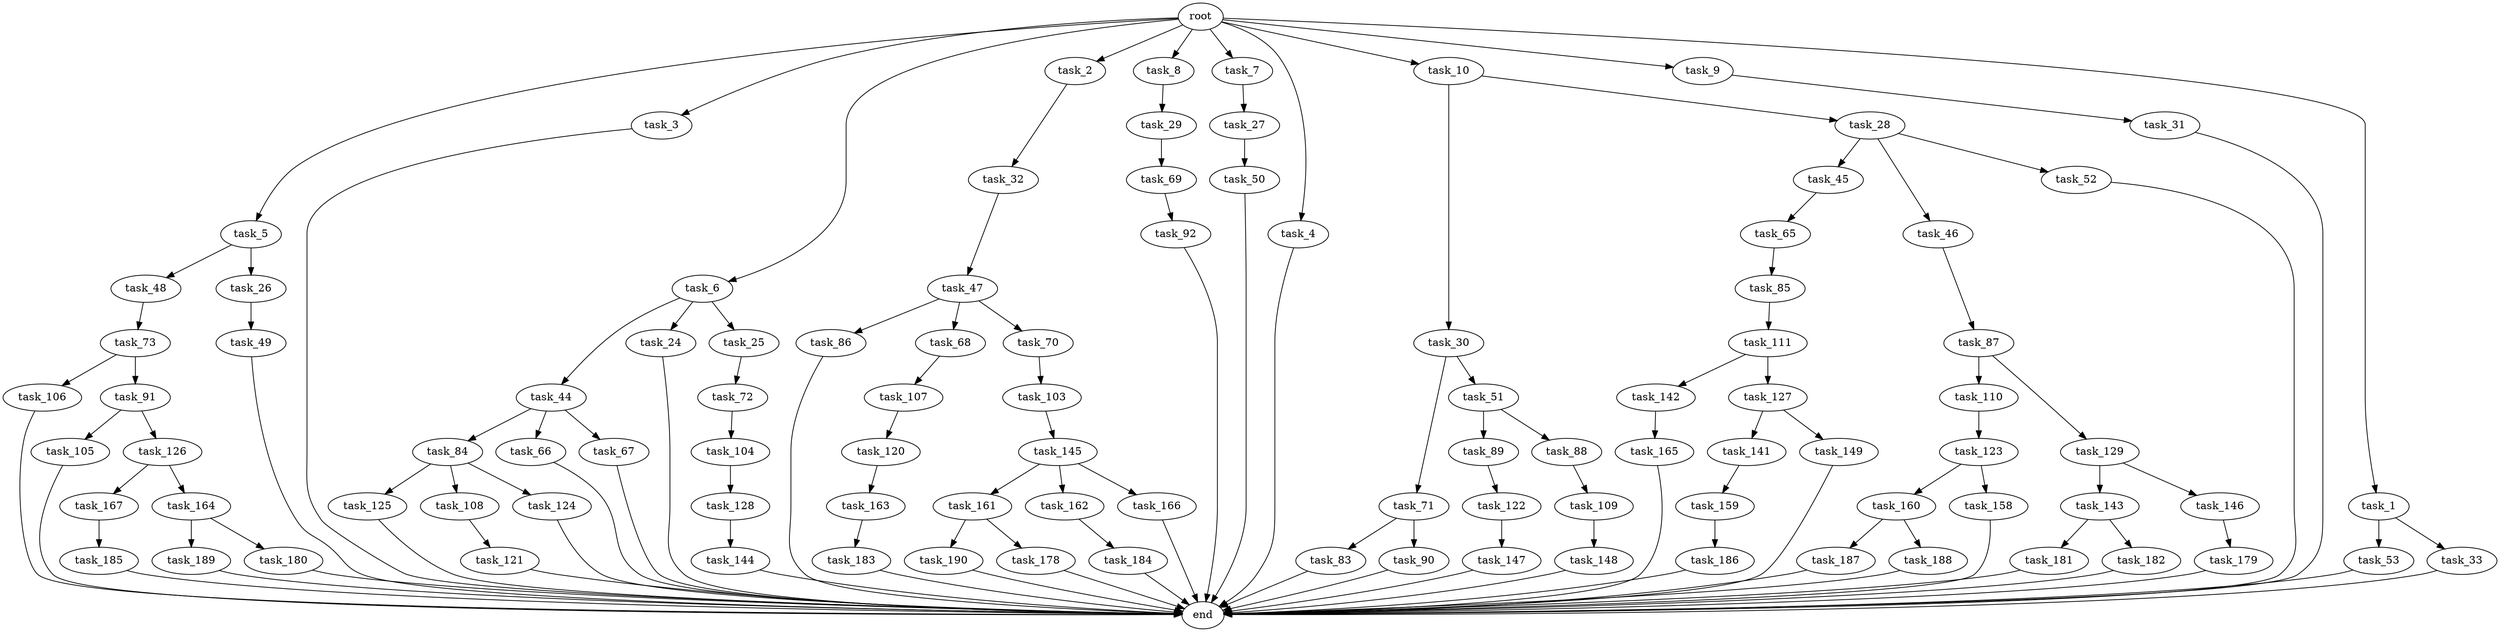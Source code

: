 digraph G {
  task_73 [size="42090679500.800003"];
  task_65 [size="30923764531.200001"];
  task_92 [size="69578470195.199997"];
  task_45 [size="13743895347.200001"];
  task_89 [size="42090679500.800003"];
  task_5 [size="102.400000"];
  task_47 [size="85899345920.000000"];
  task_3 [size="102.400000"];
  task_6 [size="102.400000"];
  task_141 [size="85899345920.000000"];
  task_2 [size="102.400000"];
  task_8 [size="102.400000"];
  task_44 [size="7730941132.800000"];
  task_163 [size="7730941132.800000"];
  task_69 [size="42090679500.800003"];
  task_53 [size="13743895347.200001"];
  task_84 [size="54975581388.800003"];
  task_49 [size="30923764531.200001"];
  task_184 [size="7730941132.800000"];
  task_187 [size="7730941132.800000"];
  task_86 [size="30923764531.200001"];
  task_145 [size="69578470195.199997"];
  task_7 [size="102.400000"];
  task_144 [size="30923764531.200001"];
  task_33 [size="13743895347.200001"];
  task_167 [size="85899345920.000000"];
  task_189 [size="13743895347.200001"];
  task_71 [size="69578470195.199997"];
  task_160 [size="13743895347.200001"];
  task_105 [size="54975581388.800003"];
  task_48 [size="85899345920.000000"];
  task_4 [size="102.400000"];
  task_104 [size="30923764531.200001"];
  task_185 [size="69578470195.199997"];
  task_181 [size="3435973836.800000"];
  task_120 [size="3435973836.800000"];
  task_109 [size="3435973836.800000"];
  task_149 [size="85899345920.000000"];
  task_50 [size="69578470195.199997"];
  task_10 [size="102.400000"];
  task_161 [size="21474836480.000000"];
  task_83 [size="54975581388.800003"];
  task_147 [size="7730941132.800000"];
  task_103 [size="3435973836.800000"];
  task_110 [size="13743895347.200001"];
  task_24 [size="7730941132.800000"];
  task_9 [size="102.400000"];
  task_46 [size="13743895347.200001"];
  task_85 [size="30923764531.200001"];
  task_121 [size="69578470195.199997"];
  task_186 [size="7730941132.800000"];
  task_107 [size="30923764531.200001"];
  task_25 [size="7730941132.800000"];
  task_126 [size="54975581388.800003"];
  task_27 [size="42090679500.800003"];
  task_179 [size="13743895347.200001"];
  end [size="0.000000"];
  task_143 [size="69578470195.199997"];
  task_51 [size="69578470195.199997"];
  task_66 [size="54975581388.800003"];
  task_142 [size="42090679500.800003"];
  root [size="0.000000"];
  task_106 [size="21474836480.000000"];
  task_146 [size="69578470195.199997"];
  task_32 [size="42090679500.800003"];
  task_30 [size="42090679500.800003"];
  task_188 [size="7730941132.800000"];
  task_72 [size="30923764531.200001"];
  task_180 [size="13743895347.200001"];
  task_129 [size="13743895347.200001"];
  task_88 [size="42090679500.800003"];
  task_26 [size="85899345920.000000"];
  task_190 [size="7730941132.800000"];
  task_162 [size="21474836480.000000"];
  task_87 [size="13743895347.200001"];
  task_29 [size="21474836480.000000"];
  task_31 [size="7730941132.800000"];
  task_165 [size="30923764531.200001"];
  task_122 [size="3435973836.800000"];
  task_127 [size="42090679500.800003"];
  task_52 [size="13743895347.200001"];
  task_91 [size="21474836480.000000"];
  task_111 [size="21474836480.000000"];
  task_28 [size="42090679500.800003"];
  task_67 [size="54975581388.800003"];
  task_178 [size="7730941132.800000"];
  task_159 [size="30923764531.200001"];
  task_125 [size="42090679500.800003"];
  task_158 [size="13743895347.200001"];
  task_166 [size="21474836480.000000"];
  task_164 [size="85899345920.000000"];
  task_90 [size="54975581388.800003"];
  task_128 [size="69578470195.199997"];
  task_148 [size="30923764531.200001"];
  task_1 [size="102.400000"];
  task_108 [size="42090679500.800003"];
  task_68 [size="30923764531.200001"];
  task_183 [size="7730941132.800000"];
  task_182 [size="3435973836.800000"];
  task_70 [size="30923764531.200001"];
  task_124 [size="42090679500.800003"];
  task_123 [size="21474836480.000000"];

  task_73 -> task_91 [size="209715200.000000"];
  task_73 -> task_106 [size="209715200.000000"];
  task_65 -> task_85 [size="301989888.000000"];
  task_92 -> end [size="1.000000"];
  task_45 -> task_65 [size="301989888.000000"];
  task_89 -> task_122 [size="33554432.000000"];
  task_5 -> task_26 [size="838860800.000000"];
  task_5 -> task_48 [size="838860800.000000"];
  task_47 -> task_70 [size="301989888.000000"];
  task_47 -> task_68 [size="301989888.000000"];
  task_47 -> task_86 [size="301989888.000000"];
  task_3 -> end [size="1.000000"];
  task_6 -> task_24 [size="75497472.000000"];
  task_6 -> task_44 [size="75497472.000000"];
  task_6 -> task_25 [size="75497472.000000"];
  task_141 -> task_159 [size="301989888.000000"];
  task_2 -> task_32 [size="411041792.000000"];
  task_8 -> task_29 [size="209715200.000000"];
  task_44 -> task_84 [size="536870912.000000"];
  task_44 -> task_66 [size="536870912.000000"];
  task_44 -> task_67 [size="536870912.000000"];
  task_163 -> task_183 [size="75497472.000000"];
  task_69 -> task_92 [size="679477248.000000"];
  task_53 -> end [size="1.000000"];
  task_84 -> task_108 [size="411041792.000000"];
  task_84 -> task_124 [size="411041792.000000"];
  task_84 -> task_125 [size="411041792.000000"];
  task_49 -> end [size="1.000000"];
  task_184 -> end [size="1.000000"];
  task_187 -> end [size="1.000000"];
  task_86 -> end [size="1.000000"];
  task_145 -> task_161 [size="209715200.000000"];
  task_145 -> task_162 [size="209715200.000000"];
  task_145 -> task_166 [size="209715200.000000"];
  task_7 -> task_27 [size="411041792.000000"];
  task_144 -> end [size="1.000000"];
  task_33 -> end [size="1.000000"];
  task_167 -> task_185 [size="679477248.000000"];
  task_189 -> end [size="1.000000"];
  task_71 -> task_83 [size="536870912.000000"];
  task_71 -> task_90 [size="536870912.000000"];
  task_160 -> task_188 [size="75497472.000000"];
  task_160 -> task_187 [size="75497472.000000"];
  task_105 -> end [size="1.000000"];
  task_48 -> task_73 [size="411041792.000000"];
  task_4 -> end [size="1.000000"];
  task_104 -> task_128 [size="679477248.000000"];
  task_185 -> end [size="1.000000"];
  task_181 -> end [size="1.000000"];
  task_120 -> task_163 [size="75497472.000000"];
  task_109 -> task_148 [size="301989888.000000"];
  task_149 -> end [size="1.000000"];
  task_50 -> end [size="1.000000"];
  task_10 -> task_30 [size="411041792.000000"];
  task_10 -> task_28 [size="411041792.000000"];
  task_161 -> task_190 [size="75497472.000000"];
  task_161 -> task_178 [size="75497472.000000"];
  task_83 -> end [size="1.000000"];
  task_147 -> end [size="1.000000"];
  task_103 -> task_145 [size="679477248.000000"];
  task_110 -> task_123 [size="209715200.000000"];
  task_24 -> end [size="1.000000"];
  task_9 -> task_31 [size="75497472.000000"];
  task_46 -> task_87 [size="134217728.000000"];
  task_85 -> task_111 [size="209715200.000000"];
  task_121 -> end [size="1.000000"];
  task_186 -> end [size="1.000000"];
  task_107 -> task_120 [size="33554432.000000"];
  task_25 -> task_72 [size="301989888.000000"];
  task_126 -> task_164 [size="838860800.000000"];
  task_126 -> task_167 [size="838860800.000000"];
  task_27 -> task_50 [size="679477248.000000"];
  task_179 -> end [size="1.000000"];
  task_143 -> task_181 [size="33554432.000000"];
  task_143 -> task_182 [size="33554432.000000"];
  task_51 -> task_88 [size="411041792.000000"];
  task_51 -> task_89 [size="411041792.000000"];
  task_66 -> end [size="1.000000"];
  task_142 -> task_165 [size="301989888.000000"];
  root -> task_8 [size="1.000000"];
  root -> task_9 [size="1.000000"];
  root -> task_3 [size="1.000000"];
  root -> task_7 [size="1.000000"];
  root -> task_6 [size="1.000000"];
  root -> task_1 [size="1.000000"];
  root -> task_10 [size="1.000000"];
  root -> task_5 [size="1.000000"];
  root -> task_2 [size="1.000000"];
  root -> task_4 [size="1.000000"];
  task_106 -> end [size="1.000000"];
  task_146 -> task_179 [size="134217728.000000"];
  task_32 -> task_47 [size="838860800.000000"];
  task_30 -> task_71 [size="679477248.000000"];
  task_30 -> task_51 [size="679477248.000000"];
  task_188 -> end [size="1.000000"];
  task_72 -> task_104 [size="301989888.000000"];
  task_180 -> end [size="1.000000"];
  task_129 -> task_146 [size="679477248.000000"];
  task_129 -> task_143 [size="679477248.000000"];
  task_88 -> task_109 [size="33554432.000000"];
  task_26 -> task_49 [size="301989888.000000"];
  task_190 -> end [size="1.000000"];
  task_162 -> task_184 [size="75497472.000000"];
  task_87 -> task_110 [size="134217728.000000"];
  task_87 -> task_129 [size="134217728.000000"];
  task_29 -> task_69 [size="411041792.000000"];
  task_31 -> end [size="1.000000"];
  task_165 -> end [size="1.000000"];
  task_122 -> task_147 [size="75497472.000000"];
  task_127 -> task_141 [size="838860800.000000"];
  task_127 -> task_149 [size="838860800.000000"];
  task_52 -> end [size="1.000000"];
  task_91 -> task_126 [size="536870912.000000"];
  task_91 -> task_105 [size="536870912.000000"];
  task_111 -> task_127 [size="411041792.000000"];
  task_111 -> task_142 [size="411041792.000000"];
  task_28 -> task_45 [size="134217728.000000"];
  task_28 -> task_46 [size="134217728.000000"];
  task_28 -> task_52 [size="134217728.000000"];
  task_67 -> end [size="1.000000"];
  task_178 -> end [size="1.000000"];
  task_159 -> task_186 [size="75497472.000000"];
  task_125 -> end [size="1.000000"];
  task_158 -> end [size="1.000000"];
  task_166 -> end [size="1.000000"];
  task_164 -> task_180 [size="134217728.000000"];
  task_164 -> task_189 [size="134217728.000000"];
  task_90 -> end [size="1.000000"];
  task_128 -> task_144 [size="301989888.000000"];
  task_148 -> end [size="1.000000"];
  task_1 -> task_53 [size="134217728.000000"];
  task_1 -> task_33 [size="134217728.000000"];
  task_108 -> task_121 [size="679477248.000000"];
  task_68 -> task_107 [size="301989888.000000"];
  task_183 -> end [size="1.000000"];
  task_182 -> end [size="1.000000"];
  task_70 -> task_103 [size="33554432.000000"];
  task_124 -> end [size="1.000000"];
  task_123 -> task_160 [size="134217728.000000"];
  task_123 -> task_158 [size="134217728.000000"];
}
